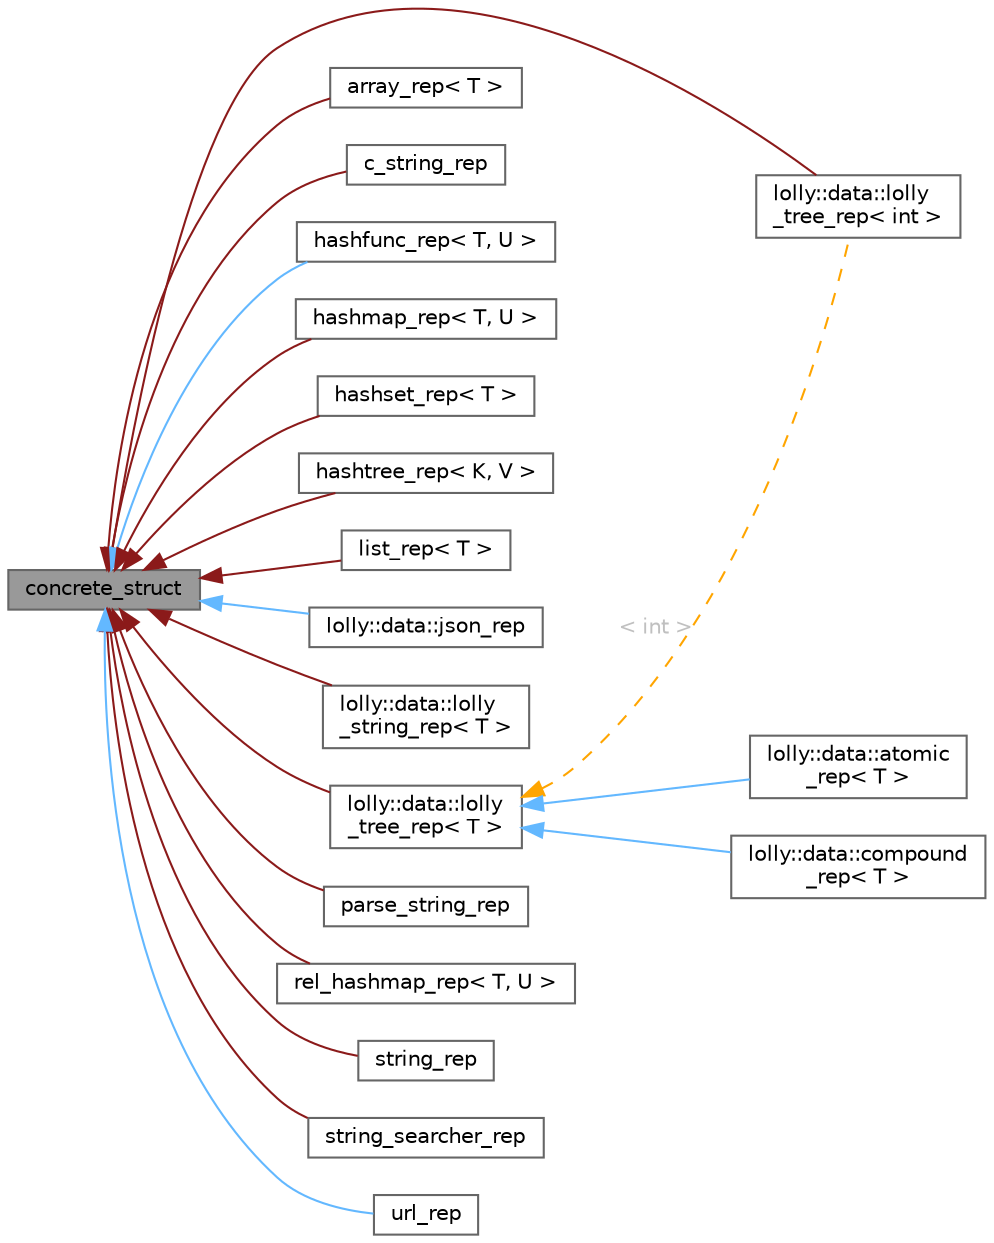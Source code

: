 digraph "concrete_struct"
{
 // LATEX_PDF_SIZE
  bgcolor="transparent";
  edge [fontname=Helvetica,fontsize=10,labelfontname=Helvetica,labelfontsize=10];
  node [fontname=Helvetica,fontsize=10,shape=box,height=0.2,width=0.4];
  rankdir="LR";
  Node1 [id="Node000001",label="concrete_struct",height=0.2,width=0.4,color="gray40", fillcolor="grey60", style="filled", fontcolor="black",tooltip="Structure representing a concrete object with a reference count."];
  Node1 -> Node2 [id="edge1_Node000001_Node000002",dir="back",color="firebrick4",style="solid",tooltip=" "];
  Node2 [id="Node000002",label="lolly::data::lolly\l_tree_rep\< int \>",height=0.2,width=0.4,color="gray40", fillcolor="white", style="filled",URL="$classlolly_1_1data_1_1lolly__tree__rep.html",tooltip=" "];
  Node1 -> Node3 [id="edge2_Node000001_Node000003",dir="back",color="firebrick4",style="solid",tooltip=" "];
  Node3 [id="Node000003",label="array_rep\< T \>",height=0.2,width=0.4,color="gray40", fillcolor="white", style="filled",URL="$classarray__rep.html",tooltip="A concrete struct representing the implementation of an array."];
  Node1 -> Node4 [id="edge3_Node000001_Node000004",dir="back",color="firebrick4",style="solid",tooltip=" "];
  Node4 [id="Node000004",label="c_string_rep",height=0.2,width=0.4,color="gray40", fillcolor="white", style="filled",URL="$classc__string__rep.html",tooltip=" "];
  Node1 -> Node5 [id="edge4_Node000001_Node000005",dir="back",color="steelblue1",style="solid",tooltip=" "];
  Node5 [id="Node000005",label="hashfunc_rep\< T, U \>",height=0.2,width=0.4,color="gray40", fillcolor="white", style="filled",URL="$classhashfunc__rep.html",tooltip="A concrete implementation of a hash function for a given type."];
  Node1 -> Node6 [id="edge5_Node000001_Node000006",dir="back",color="firebrick4",style="solid",tooltip=" "];
  Node6 [id="Node000006",label="hashmap_rep\< T, U \>",height=0.2,width=0.4,color="gray40", fillcolor="white", style="filled",URL="$classhashmap__rep.html",tooltip=" "];
  Node1 -> Node7 [id="edge6_Node000001_Node000007",dir="back",color="firebrick4",style="solid",tooltip=" "];
  Node7 [id="Node000007",label="hashset_rep\< T \>",height=0.2,width=0.4,color="gray40", fillcolor="white", style="filled",URL="$classhashset__rep.html",tooltip="The hashset_rep class represents an entry in a hash set."];
  Node1 -> Node8 [id="edge7_Node000001_Node000008",dir="back",color="firebrick4",style="solid",tooltip=" "];
  Node8 [id="Node000008",label="hashtree_rep\< K, V \>",height=0.2,width=0.4,color="gray40", fillcolor="white", style="filled",URL="$classhashtree__rep.html",tooltip=" "];
  Node1 -> Node9 [id="edge8_Node000001_Node000009",dir="back",color="firebrick4",style="solid",tooltip=" "];
  Node9 [id="Node000009",label="list_rep\< T \>",height=0.2,width=0.4,color="gray40", fillcolor="white", style="filled",URL="$classlist__rep.html",tooltip="The list_rep class represents a node in a linked list."];
  Node1 -> Node10 [id="edge9_Node000001_Node000010",dir="back",color="steelblue1",style="solid",tooltip=" "];
  Node10 [id="Node000010",label="lolly::data::json_rep",height=0.2,width=0.4,color="gray40", fillcolor="white", style="filled",URL="$structlolly_1_1data_1_1json__rep.html",tooltip=" "];
  Node1 -> Node11 [id="edge10_Node000001_Node000011",dir="back",color="firebrick4",style="solid",tooltip=" "];
  Node11 [id="Node000011",label="lolly::data::lolly\l_string_rep\< T \>",height=0.2,width=0.4,color="gray40", fillcolor="white", style="filled",URL="$classlolly_1_1data_1_1lolly__string__rep.html",tooltip=" "];
  Node1 -> Node12 [id="edge11_Node000001_Node000012",dir="back",color="firebrick4",style="solid",tooltip=" "];
  Node12 [id="Node000012",label="lolly::data::lolly\l_tree_rep\< T \>",height=0.2,width=0.4,color="gray40", fillcolor="white", style="filled",URL="$classlolly_1_1data_1_1lolly__tree__rep.html",tooltip=" "];
  Node12 -> Node13 [id="edge12_Node000012_Node000013",dir="back",color="steelblue1",style="solid",tooltip=" "];
  Node13 [id="Node000013",label="lolly::data::atomic\l_rep\< T \>",height=0.2,width=0.4,color="gray40", fillcolor="white", style="filled",URL="$classlolly_1_1data_1_1atomic__rep.html",tooltip=" "];
  Node12 -> Node14 [id="edge13_Node000012_Node000014",dir="back",color="steelblue1",style="solid",tooltip=" "];
  Node14 [id="Node000014",label="lolly::data::compound\l_rep\< T \>",height=0.2,width=0.4,color="gray40", fillcolor="white", style="filled",URL="$classlolly_1_1data_1_1compound__rep.html",tooltip=" "];
  Node12 -> Node2 [id="edge14_Node000012_Node000002",dir="back",color="orange",style="dashed",tooltip=" ",label=" \< int \>",fontcolor="grey" ];
  Node1 -> Node15 [id="edge15_Node000001_Node000015",dir="back",color="firebrick4",style="solid",tooltip=" "];
  Node15 [id="Node000015",label="parse_string_rep",height=0.2,width=0.4,color="gray40", fillcolor="white", style="filled",URL="$classparse__string__rep.html",tooltip=" "];
  Node1 -> Node16 [id="edge16_Node000001_Node000016",dir="back",color="firebrick4",style="solid",tooltip=" "];
  Node16 [id="Node000016",label="rel_hashmap_rep\< T, U \>",height=0.2,width=0.4,color="gray40", fillcolor="white", style="filled",URL="$classrel__hashmap__rep.html",tooltip=" "];
  Node1 -> Node17 [id="edge17_Node000001_Node000017",dir="back",color="firebrick4",style="solid",tooltip=" "];
  Node17 [id="Node000017",label="string_rep",height=0.2,width=0.4,color="gray40", fillcolor="white", style="filled",URL="$classstring__rep.html",tooltip=" "];
  Node1 -> Node18 [id="edge18_Node000001_Node000018",dir="back",color="firebrick4",style="solid",tooltip=" "];
  Node18 [id="Node000018",label="string_searcher_rep",height=0.2,width=0.4,color="gray40", fillcolor="white", style="filled",URL="$classstring__searcher__rep.html",tooltip=" "];
  Node1 -> Node19 [id="edge19_Node000001_Node000019",dir="back",color="steelblue1",style="solid",tooltip=" "];
  Node19 [id="Node000019",label="url_rep",height=0.2,width=0.4,color="gray40", fillcolor="white", style="filled",URL="$structurl__rep.html",tooltip=" "];
}
